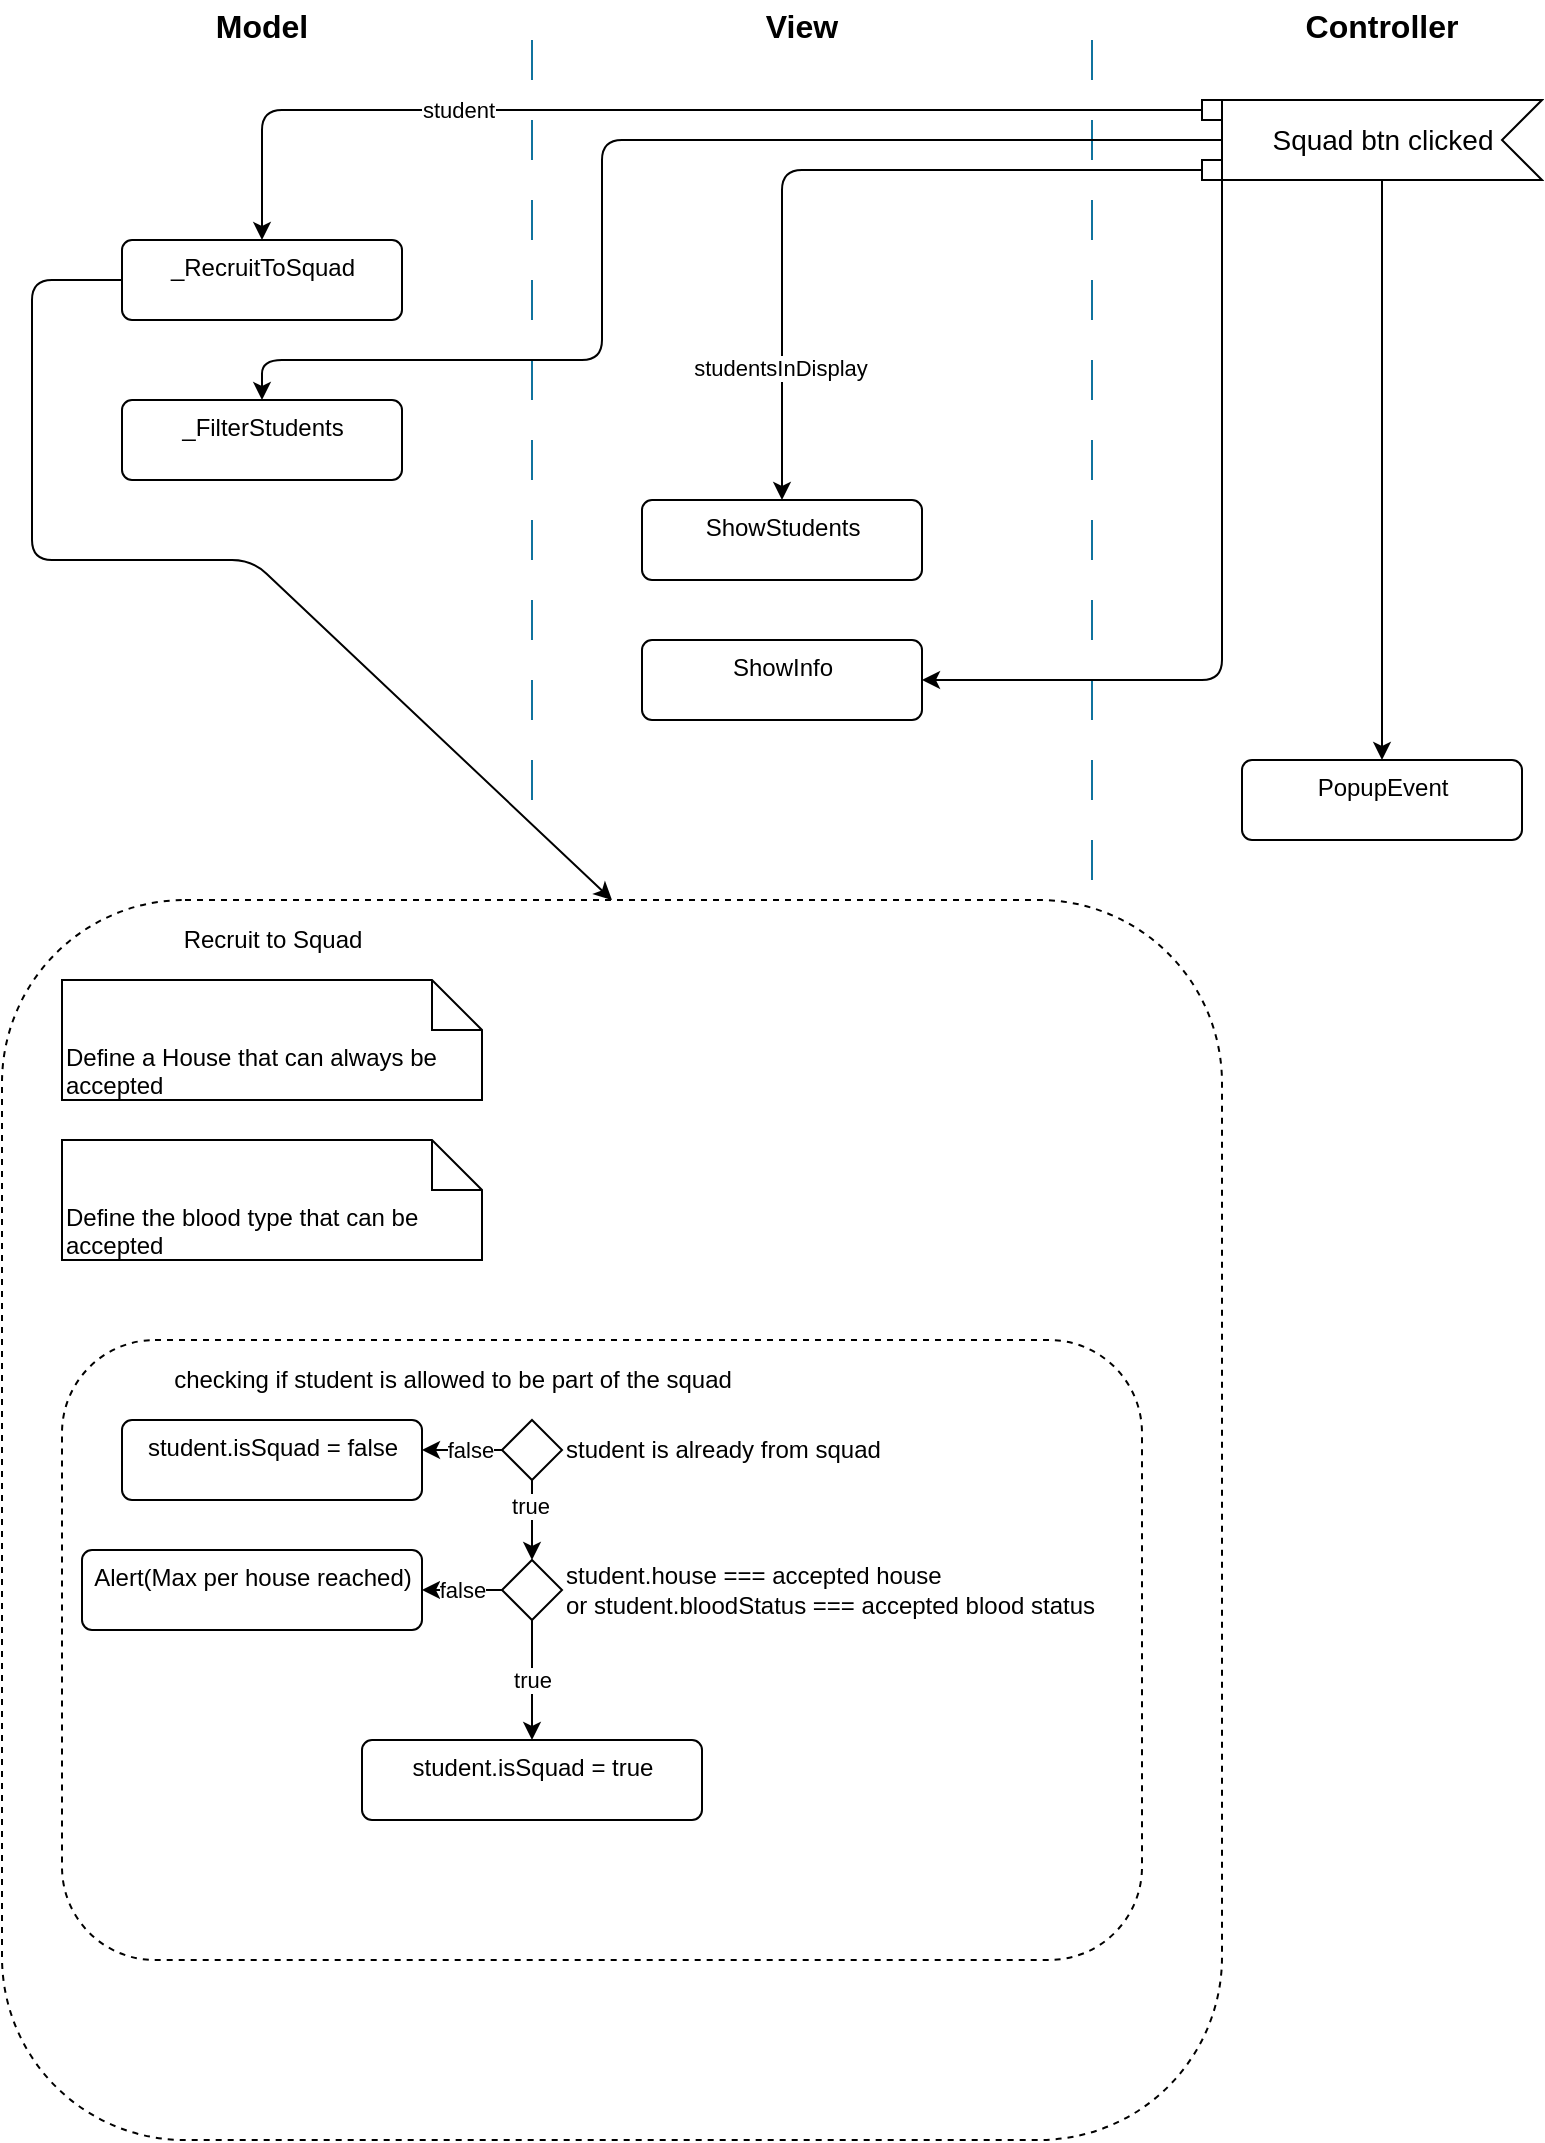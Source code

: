 <mxfile>
    <diagram id="6xdQwz2_wDzlMQMAToCd" name="Page-1">
        <mxGraphModel dx="1742" dy="1118" grid="1" gridSize="10" guides="1" tooltips="1" connect="1" arrows="1" fold="1" page="1" pageScale="1" pageWidth="850" pageHeight="1100" math="0" shadow="0">
            <root>
                <mxCell id="0"/>
                <mxCell id="1" parent="0"/>
                <mxCell id="2" value="" style="line;strokeWidth=1;direction=south;html=1;dashed=1;dashPattern=20 20;fillColor=#b1ddf0;strokeColor=#10739e;" vertex="1" parent="1">
                    <mxGeometry x="270" y="40" width="10" height="380" as="geometry"/>
                </mxCell>
                <mxCell id="3" value="Model" style="text;align=center;fontSize=16;fontStyle=1;spacing=-1;" vertex="1" parent="1">
                    <mxGeometry x="110" y="20" width="60" height="20" as="geometry"/>
                </mxCell>
                <mxCell id="4" value="View" style="text;align=center;fontSize=16;fontStyle=1;spacing=-1;" vertex="1" parent="1">
                    <mxGeometry x="380" y="20" width="60" height="20" as="geometry"/>
                </mxCell>
                <mxCell id="5" value="" style="line;strokeWidth=1;direction=south;html=1;dashed=1;dashPattern=20 20;fillColor=#b1ddf0;strokeColor=#10739e;" vertex="1" parent="1">
                    <mxGeometry x="550" y="40" width="10" height="420" as="geometry"/>
                </mxCell>
                <mxCell id="6" value="Controller" style="text;align=center;fontSize=16;fontStyle=1;spacing=-1;" vertex="1" parent="1">
                    <mxGeometry x="670" y="20" width="60" height="20" as="geometry"/>
                </mxCell>
                <mxCell id="7" style="edgeStyle=none;html=1;entryX=0.5;entryY=0;entryDx=0;entryDy=0;exitX=0;exitY=0.5;exitDx=0;exitDy=0;" edge="1" parent="1" source="19" target="13">
                    <mxGeometry relative="1" as="geometry">
                        <mxPoint x="580" y="80" as="sourcePoint"/>
                        <Array as="points">
                            <mxPoint x="140" y="75"/>
                        </Array>
                    </mxGeometry>
                </mxCell>
                <mxCell id="8" value="student" style="edgeLabel;html=1;align=center;verticalAlign=middle;resizable=0;points=[];" vertex="1" connectable="0" parent="7">
                    <mxGeometry x="0.392" relative="1" as="geometry">
                        <mxPoint as="offset"/>
                    </mxGeometry>
                </mxCell>
                <mxCell id="9" style="edgeStyle=none;html=1;entryX=1;entryY=0.5;entryDx=0;entryDy=0;exitX=0;exitY=0;exitDx=160;exitDy=40;exitPerimeter=0;" edge="1" parent="1" source="11" target="16">
                    <mxGeometry relative="1" as="geometry">
                        <Array as="points">
                            <mxPoint x="620" y="360"/>
                        </Array>
                    </mxGeometry>
                </mxCell>
                <mxCell id="10" style="edgeStyle=none;html=1;entryX=0.5;entryY=0;entryDx=0;entryDy=0;" edge="1" parent="1" source="11" target="17">
                    <mxGeometry relative="1" as="geometry"/>
                </mxCell>
                <mxCell id="11" value="Squad btn clicked" style="html=1;shape=mxgraph.infographic.ribbonSimple;notch1=20;notch2=0;align=center;verticalAlign=middle;fontSize=14;fontStyle=0;flipH=1;" vertex="1" parent="1">
                    <mxGeometry x="620" y="70" width="160" height="40" as="geometry"/>
                </mxCell>
                <mxCell id="12" style="edgeStyle=none;html=1;entryX=0.5;entryY=0;entryDx=0;entryDy=0;exitX=0;exitY=0.5;exitDx=0;exitDy=0;" edge="1" parent="1" source="13" target="23">
                    <mxGeometry relative="1" as="geometry">
                        <Array as="points">
                            <mxPoint x="25" y="160"/>
                            <mxPoint x="25" y="300"/>
                            <mxPoint x="135" y="300"/>
                        </Array>
                    </mxGeometry>
                </mxCell>
                <mxCell id="13" value="_RecruitToSquad" style="html=1;align=center;verticalAlign=top;rounded=1;absoluteArcSize=1;arcSize=10;dashed=0;" vertex="1" parent="1">
                    <mxGeometry x="70" y="140" width="140" height="40" as="geometry"/>
                </mxCell>
                <mxCell id="14" value="_FilterStudents" style="html=1;align=center;verticalAlign=top;rounded=1;absoluteArcSize=1;arcSize=10;dashed=0;" vertex="1" parent="1">
                    <mxGeometry x="70" y="220" width="140" height="40" as="geometry"/>
                </mxCell>
                <mxCell id="15" value="ShowStudents" style="html=1;align=center;verticalAlign=top;rounded=1;absoluteArcSize=1;arcSize=10;dashed=0;" vertex="1" parent="1">
                    <mxGeometry x="330" y="270" width="140" height="40" as="geometry"/>
                </mxCell>
                <mxCell id="16" value="ShowInfo" style="html=1;align=center;verticalAlign=top;rounded=1;absoluteArcSize=1;arcSize=10;dashed=0;" vertex="1" parent="1">
                    <mxGeometry x="330" y="340" width="140" height="40" as="geometry"/>
                </mxCell>
                <mxCell id="17" value="PopupEvent" style="html=1;align=center;verticalAlign=top;rounded=1;absoluteArcSize=1;arcSize=10;dashed=0;" vertex="1" parent="1">
                    <mxGeometry x="630" y="400" width="140" height="40" as="geometry"/>
                </mxCell>
                <mxCell id="18" style="edgeStyle=none;html=1;entryX=0.5;entryY=0;entryDx=0;entryDy=0;exitX=1;exitY=0.5;exitDx=0;exitDy=0;exitPerimeter=0;startArrow=none;" edge="1" parent="1" source="11" target="14">
                    <mxGeometry relative="1" as="geometry">
                        <mxPoint x="630" y="100.0" as="sourcePoint"/>
                        <mxPoint x="150" y="150" as="targetPoint"/>
                        <Array as="points">
                            <mxPoint x="310" y="90"/>
                            <mxPoint x="310" y="200"/>
                            <mxPoint x="140" y="200"/>
                        </Array>
                    </mxGeometry>
                </mxCell>
                <mxCell id="19" value="" style="fillColor=#ffffff;strokeColor=#000000;" vertex="1" parent="1">
                    <mxGeometry x="610" y="70" width="10" height="10" as="geometry"/>
                </mxCell>
                <mxCell id="20" style="edgeStyle=none;html=1;entryX=0.5;entryY=0;entryDx=0;entryDy=0;" edge="1" parent="1" source="22" target="15">
                    <mxGeometry relative="1" as="geometry">
                        <Array as="points">
                            <mxPoint x="400" y="105"/>
                        </Array>
                    </mxGeometry>
                </mxCell>
                <mxCell id="21" value="studentsInDisplay" style="edgeLabel;html=1;align=center;verticalAlign=middle;resizable=0;points=[];" vertex="1" connectable="0" parent="20">
                    <mxGeometry x="0.647" y="-1" relative="1" as="geometry">
                        <mxPoint as="offset"/>
                    </mxGeometry>
                </mxCell>
                <mxCell id="22" value="" style="fillColor=#ffffff;strokeColor=#000000;" vertex="1" parent="1">
                    <mxGeometry x="610" y="100" width="10" height="10" as="geometry"/>
                </mxCell>
                <mxCell id="23" value="" style="whiteSpace=wrap;html=1;dashed=1;fillColor=none;pointerEvents=0;allowArrows=0;rounded=1;fontStyle=1" vertex="1" parent="1">
                    <mxGeometry x="10" y="470" width="610" height="620" as="geometry"/>
                </mxCell>
                <mxCell id="24" value="Recruit to Squad" style="text;html=1;align=center;verticalAlign=middle;resizable=0;points=[];autosize=1;strokeColor=none;fillColor=none;" vertex="1" parent="1">
                    <mxGeometry x="95" y="480" width="100" height="20" as="geometry"/>
                </mxCell>
                <mxCell id="25" value="Define a House that can always be accepted" style="shape=note2;boundedLbl=1;whiteSpace=wrap;html=1;size=25;verticalAlign=top;align=left;rounded=1;pointerEvents=0;fillColor=none;perimeterSpacing=0;labelBackgroundColor=none;" vertex="1" parent="1">
                    <mxGeometry x="40" y="510" width="210" height="60" as="geometry"/>
                </mxCell>
                <mxCell id="26" value="Define the blood type that can be accepted" style="shape=note2;boundedLbl=1;whiteSpace=wrap;html=1;size=25;verticalAlign=top;align=left;rounded=1;pointerEvents=0;fillColor=none;perimeterSpacing=0;labelBackgroundColor=none;" vertex="1" parent="1">
                    <mxGeometry x="40" y="590" width="210" height="60" as="geometry"/>
                </mxCell>
                <mxCell id="47" value="" style="whiteSpace=wrap;html=1;dashed=1;fillColor=none;pointerEvents=0;allowArrows=0;rounded=1;fontStyle=1" vertex="1" parent="1">
                    <mxGeometry x="40" y="690" width="540" height="310" as="geometry"/>
                </mxCell>
                <mxCell id="48" style="edgeStyle=none;html=1;entryX=1;entryY=0.5;entryDx=0;entryDy=0;" edge="1" parent="1" source="52">
                    <mxGeometry relative="1" as="geometry">
                        <mxPoint x="220" y="745" as="targetPoint"/>
                    </mxGeometry>
                </mxCell>
                <mxCell id="49" value="false" style="edgeLabel;html=1;align=center;verticalAlign=middle;resizable=0;points=[];" vertex="1" connectable="0" parent="48">
                    <mxGeometry x="-0.172" relative="1" as="geometry">
                        <mxPoint as="offset"/>
                    </mxGeometry>
                </mxCell>
                <mxCell id="50" style="edgeStyle=none;html=1;entryX=0.5;entryY=0;entryDx=0;entryDy=0;" edge="1" parent="1" source="52" target="55">
                    <mxGeometry relative="1" as="geometry"/>
                </mxCell>
                <mxCell id="51" value="true" style="edgeLabel;html=1;align=center;verticalAlign=middle;resizable=0;points=[];" vertex="1" connectable="0" parent="50">
                    <mxGeometry x="-0.371" y="-1" relative="1" as="geometry">
                        <mxPoint as="offset"/>
                    </mxGeometry>
                </mxCell>
                <mxCell id="52" value="" style="rhombus;rounded=0;pointerEvents=0;fillColor=none;strokeColor=default;labelBackgroundColor=none;" vertex="1" parent="1">
                    <mxGeometry x="260" y="730" width="30" height="30" as="geometry"/>
                </mxCell>
                <mxCell id="53" value="false" style="edgeStyle=none;html=1;entryX=1;entryY=0.5;entryDx=0;entryDy=0;" edge="1" parent="1" source="55">
                    <mxGeometry relative="1" as="geometry">
                        <mxPoint x="220" y="815" as="targetPoint"/>
                        <mxPoint as="offset"/>
                    </mxGeometry>
                </mxCell>
                <mxCell id="54" value="true" style="edgeStyle=none;html=1;entryX=0.5;entryY=0;entryDx=0;entryDy=0;" edge="1" parent="1" source="55" target="65">
                    <mxGeometry relative="1" as="geometry">
                        <mxPoint x="275" y="870" as="targetPoint"/>
                    </mxGeometry>
                </mxCell>
                <mxCell id="55" value="" style="rhombus;rounded=0;pointerEvents=0;strokeColor=default;fillColor=none;labelBackgroundColor=none;" vertex="1" parent="1">
                    <mxGeometry x="260" y="800" width="30" height="30" as="geometry"/>
                </mxCell>
                <mxCell id="56" value="student.house === accepted house&lt;br&gt;or student.bloodStatus === accepted blood status" style="text;html=1;align=left;verticalAlign=middle;resizable=0;points=[];autosize=1;strokeColor=none;fillColor=none;" vertex="1" parent="1">
                    <mxGeometry x="290" y="800" width="280" height="30" as="geometry"/>
                </mxCell>
                <mxCell id="57" value="student is already from squad" style="text;html=1;align=left;verticalAlign=middle;resizable=0;points=[];autosize=1;strokeColor=none;fillColor=none;" vertex="1" parent="1">
                    <mxGeometry x="290" y="735" width="170" height="20" as="geometry"/>
                </mxCell>
                <mxCell id="58" value="checking if student is allowed to be part of the squad" style="text;html=1;align=center;verticalAlign=middle;resizable=0;points=[];autosize=1;strokeColor=none;fillColor=none;" vertex="1" parent="1">
                    <mxGeometry x="90" y="700" width="290" height="20" as="geometry"/>
                </mxCell>
                <mxCell id="59" value="student.isSquad = false" style="html=1;align=center;verticalAlign=top;rounded=1;absoluteArcSize=1;arcSize=10;dashed=0;labelBackgroundColor=none;pointerEvents=0;strokeColor=default;fillColor=none;" vertex="1" parent="1">
                    <mxGeometry x="70" y="730" width="150" height="40" as="geometry"/>
                </mxCell>
                <mxCell id="60" value="Alert(Max per house reached)" style="html=1;align=center;verticalAlign=top;rounded=1;absoluteArcSize=1;arcSize=10;dashed=0;labelBackgroundColor=none;pointerEvents=0;strokeColor=default;fillColor=none;" vertex="1" parent="1">
                    <mxGeometry x="50" y="795" width="170" height="40" as="geometry"/>
                </mxCell>
                <mxCell id="65" value="student.isSquad = true" style="html=1;align=center;verticalAlign=top;rounded=1;absoluteArcSize=1;arcSize=10;dashed=0;labelBackgroundColor=none;pointerEvents=0;strokeColor=default;fillColor=none;" vertex="1" parent="1">
                    <mxGeometry x="190" y="890" width="170" height="40" as="geometry"/>
                </mxCell>
            </root>
        </mxGraphModel>
    </diagram>
</mxfile>